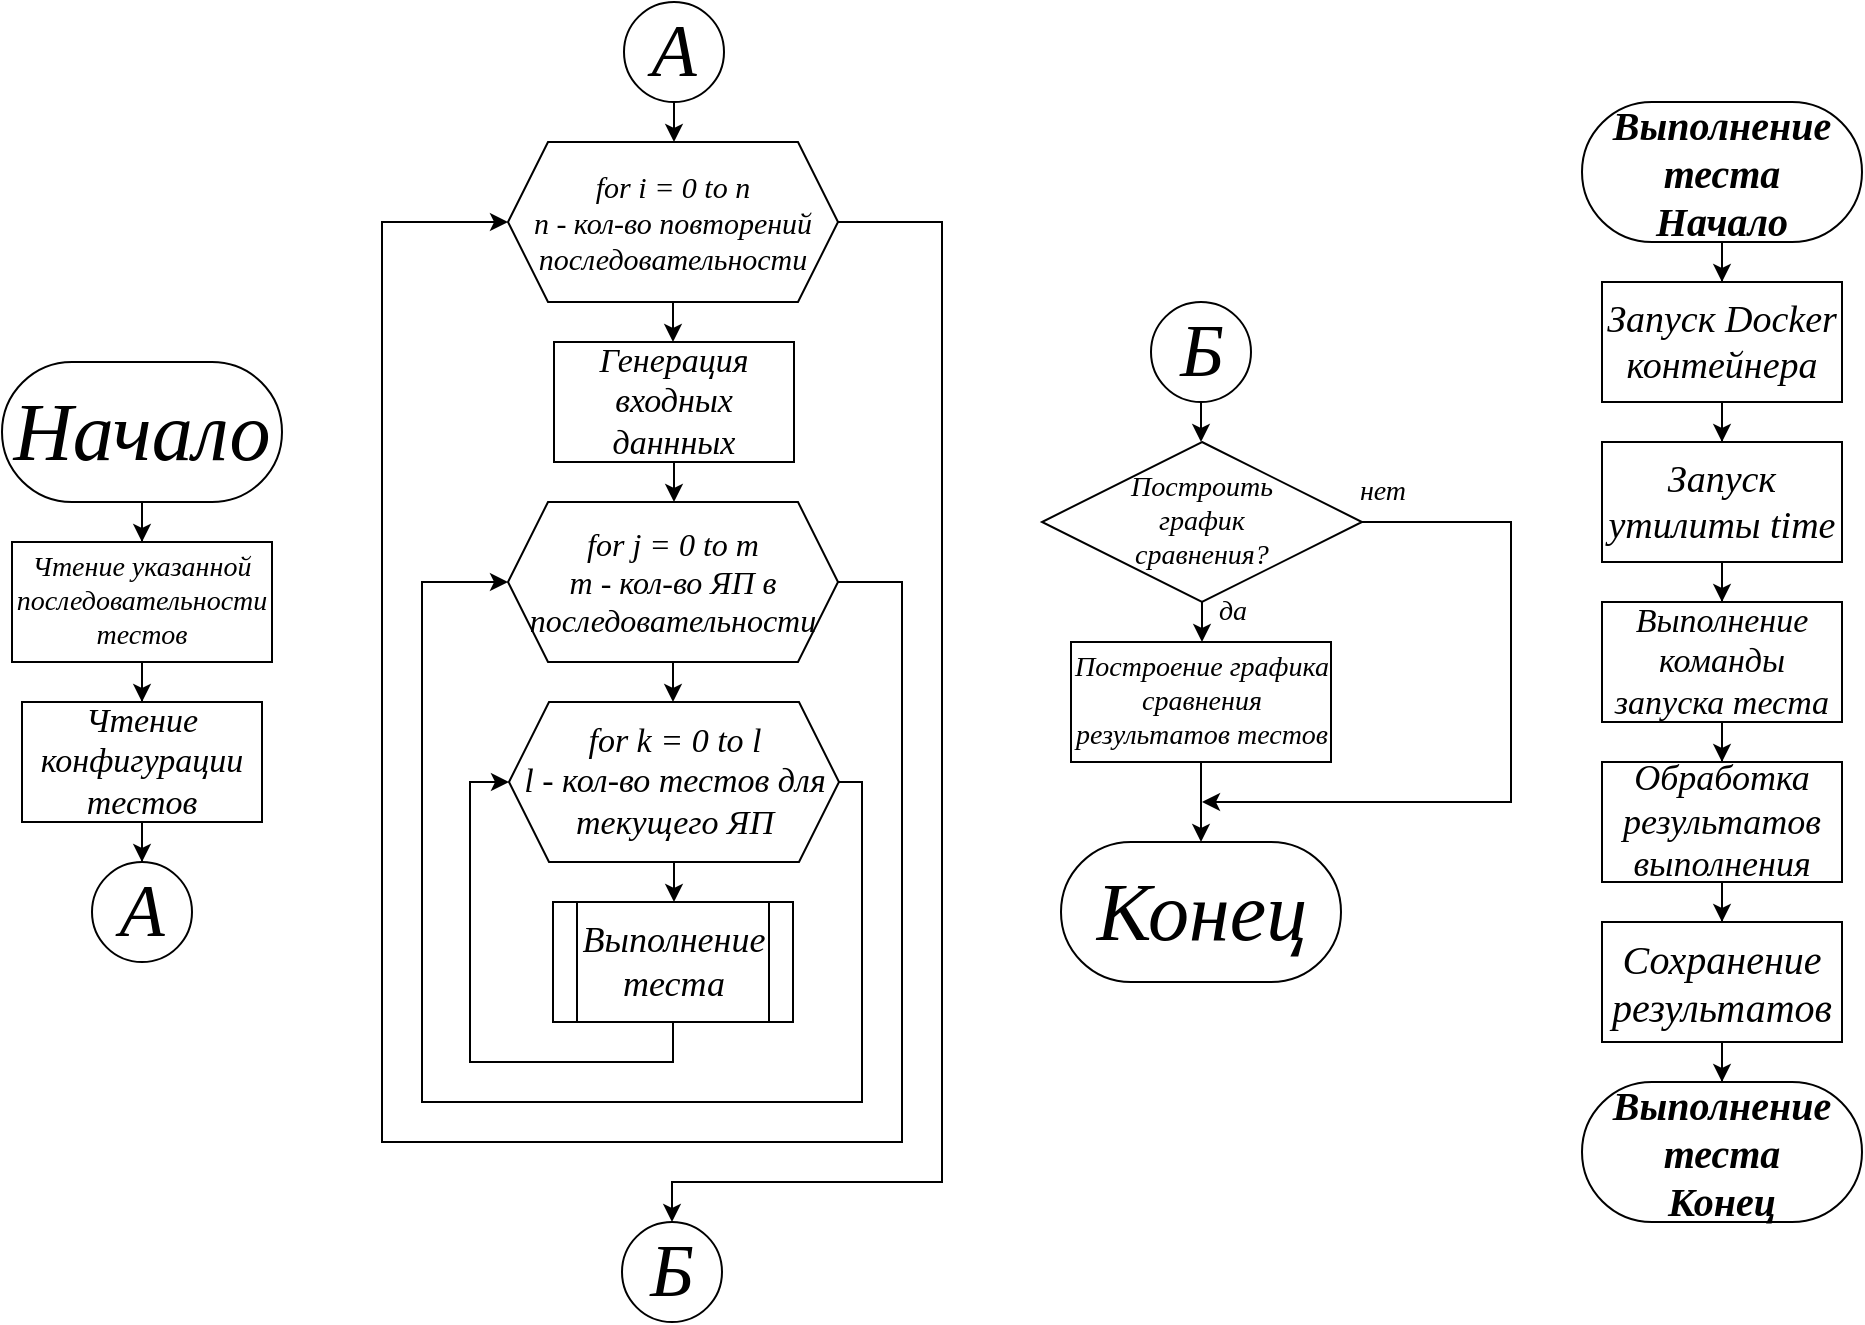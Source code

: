 <mxfile version="23.1.5" type="device">
  <diagram name="Page-1" id="krlLLVuHp6nMf8_PuCLu">
    <mxGraphModel dx="1468" dy="1023" grid="1" gridSize="10" guides="1" tooltips="1" connect="1" arrows="1" fold="1" page="1" pageScale="1" pageWidth="850" pageHeight="1100" math="0" shadow="0">
      <root>
        <mxCell id="0" />
        <mxCell id="1" parent="0" />
        <mxCell id="X0nSEtPHlRPj0N4h6ZsS-1" style="edgeStyle=orthogonalEdgeStyle;rounded=0;orthogonalLoop=1;jettySize=auto;html=1;entryX=0.5;entryY=0;entryDx=0;entryDy=0;" edge="1" parent="1" source="wE5hzmVtrxH4fMtxzaI--2" target="wE5hzmVtrxH4fMtxzaI--3">
          <mxGeometry relative="1" as="geometry" />
        </mxCell>
        <mxCell id="wE5hzmVtrxH4fMtxzaI--2" value="Начало" style="rounded=1;whiteSpace=wrap;html=1;arcSize=50;fontFamily=GOST Type B;fontStyle=2;fontSize=41;" parent="1" vertex="1">
          <mxGeometry x="80" y="320" width="140" height="70" as="geometry" />
        </mxCell>
        <mxCell id="wE5hzmVtrxH4fMtxzaI--12" style="edgeStyle=orthogonalEdgeStyle;rounded=0;orthogonalLoop=1;jettySize=auto;html=1;fontFamily=GOST Type B;fontStyle=2" parent="1" source="wE5hzmVtrxH4fMtxzaI--3" target="wE5hzmVtrxH4fMtxzaI--4" edge="1">
          <mxGeometry relative="1" as="geometry" />
        </mxCell>
        <mxCell id="wE5hzmVtrxH4fMtxzaI--3" value="Чтение указанной последовательности тестов" style="rounded=0;whiteSpace=wrap;html=1;fontFamily=GOST Type B;fontStyle=2;fontSize=14;" parent="1" vertex="1">
          <mxGeometry x="85" y="410" width="130" height="60" as="geometry" />
        </mxCell>
        <mxCell id="X0nSEtPHlRPj0N4h6ZsS-14" style="edgeStyle=orthogonalEdgeStyle;rounded=0;orthogonalLoop=1;jettySize=auto;html=1;entryX=0.5;entryY=0;entryDx=0;entryDy=0;" edge="1" parent="1" source="wE5hzmVtrxH4fMtxzaI--4" target="X0nSEtPHlRPj0N4h6ZsS-12">
          <mxGeometry relative="1" as="geometry" />
        </mxCell>
        <mxCell id="wE5hzmVtrxH4fMtxzaI--4" value="Чтение конфигурации тестов" style="rounded=0;whiteSpace=wrap;html=1;fontFamily=GOST Type B;fontStyle=2;fontSize=17;" parent="1" vertex="1">
          <mxGeometry x="90" y="490" width="120" height="60" as="geometry" />
        </mxCell>
        <mxCell id="wE5hzmVtrxH4fMtxzaI--42" style="edgeStyle=orthogonalEdgeStyle;rounded=0;orthogonalLoop=1;jettySize=auto;html=1;fontFamily=GOST Type B;fontStyle=2;entryX=0.5;entryY=0;entryDx=0;entryDy=0;" parent="1" source="wE5hzmVtrxH4fMtxzaI--5" target="wE5hzmVtrxH4fMtxzaI--51" edge="1">
          <mxGeometry relative="1" as="geometry">
            <mxPoint x="410" y="750" as="targetPoint" />
            <Array as="points">
              <mxPoint x="550" y="250" />
              <mxPoint x="550" y="730" />
              <mxPoint x="415" y="730" />
            </Array>
          </mxGeometry>
        </mxCell>
        <mxCell id="X0nSEtPHlRPj0N4h6ZsS-3" style="edgeStyle=orthogonalEdgeStyle;rounded=0;orthogonalLoop=1;jettySize=auto;html=1;" edge="1" parent="1" source="wE5hzmVtrxH4fMtxzaI--5" target="X0nSEtPHlRPj0N4h6ZsS-2">
          <mxGeometry relative="1" as="geometry" />
        </mxCell>
        <mxCell id="wE5hzmVtrxH4fMtxzaI--5" value="for i = 0 to n&lt;br style=&quot;font-size: 15px;&quot;&gt;n - кол-во повторений последовательности" style="shape=hexagon;perimeter=hexagonPerimeter2;whiteSpace=wrap;html=1;fixedSize=1;fontFamily=GOST Type B;fontStyle=2;fontSize=15;" parent="1" vertex="1">
          <mxGeometry x="333" y="210" width="165" height="80" as="geometry" />
        </mxCell>
        <mxCell id="wE5hzmVtrxH4fMtxzaI--20" style="edgeStyle=orthogonalEdgeStyle;rounded=0;orthogonalLoop=1;jettySize=auto;html=1;entryX=0;entryY=0.5;entryDx=0;entryDy=0;fontFamily=GOST Type B;fontStyle=2" parent="1" source="wE5hzmVtrxH4fMtxzaI--6" target="wE5hzmVtrxH4fMtxzaI--5" edge="1">
          <mxGeometry relative="1" as="geometry">
            <Array as="points">
              <mxPoint x="530" y="430" />
              <mxPoint x="530" y="710" />
              <mxPoint x="270" y="710" />
              <mxPoint x="270" y="250" />
            </Array>
          </mxGeometry>
        </mxCell>
        <mxCell id="X0nSEtPHlRPj0N4h6ZsS-11" style="edgeStyle=orthogonalEdgeStyle;rounded=0;orthogonalLoop=1;jettySize=auto;html=1;entryX=0.5;entryY=0;entryDx=0;entryDy=0;" edge="1" parent="1" source="wE5hzmVtrxH4fMtxzaI--6" target="wE5hzmVtrxH4fMtxzaI--7">
          <mxGeometry relative="1" as="geometry" />
        </mxCell>
        <mxCell id="wE5hzmVtrxH4fMtxzaI--6" value="for j = 0 to m&lt;br style=&quot;font-size: 16px;&quot;&gt;m - кол-во ЯП в последовательности" style="shape=hexagon;perimeter=hexagonPerimeter2;whiteSpace=wrap;html=1;fixedSize=1;fontFamily=GOST Type B;fontStyle=2;fontSize=16;" parent="1" vertex="1">
          <mxGeometry x="333" y="390" width="165" height="80" as="geometry" />
        </mxCell>
        <mxCell id="wE5hzmVtrxH4fMtxzaI--19" style="edgeStyle=orthogonalEdgeStyle;rounded=0;orthogonalLoop=1;jettySize=auto;html=1;entryX=0;entryY=0.5;entryDx=0;entryDy=0;fontFamily=GOST Type B;fontStyle=2" parent="1" source="wE5hzmVtrxH4fMtxzaI--7" target="wE5hzmVtrxH4fMtxzaI--6" edge="1">
          <mxGeometry relative="1" as="geometry">
            <Array as="points">
              <mxPoint x="510" y="530" />
              <mxPoint x="510" y="690" />
              <mxPoint x="290" y="690" />
              <mxPoint x="290" y="430" />
            </Array>
          </mxGeometry>
        </mxCell>
        <mxCell id="X0nSEtPHlRPj0N4h6ZsS-5" style="edgeStyle=orthogonalEdgeStyle;rounded=0;orthogonalLoop=1;jettySize=auto;html=1;entryX=0.5;entryY=0;entryDx=0;entryDy=0;" edge="1" parent="1" source="wE5hzmVtrxH4fMtxzaI--7" target="wE5hzmVtrxH4fMtxzaI--10">
          <mxGeometry relative="1" as="geometry" />
        </mxCell>
        <mxCell id="wE5hzmVtrxH4fMtxzaI--7" value="for k = 0 to l&lt;br style=&quot;font-size: 17px;&quot;&gt;l - кол-во тестов для текущего ЯП" style="shape=hexagon;perimeter=hexagonPerimeter2;whiteSpace=wrap;html=1;fixedSize=1;fontFamily=GOST Type B;fontStyle=2;fontSize=17;" parent="1" vertex="1">
          <mxGeometry x="333.5" y="490" width="165" height="80" as="geometry" />
        </mxCell>
        <mxCell id="wE5hzmVtrxH4fMtxzaI--17" style="edgeStyle=orthogonalEdgeStyle;rounded=0;orthogonalLoop=1;jettySize=auto;html=1;entryX=0;entryY=0.5;entryDx=0;entryDy=0;fontFamily=GOST Type B;fontStyle=2" parent="1" source="wE5hzmVtrxH4fMtxzaI--10" target="wE5hzmVtrxH4fMtxzaI--7" edge="1">
          <mxGeometry relative="1" as="geometry">
            <Array as="points">
              <mxPoint x="416" y="670" />
              <mxPoint x="314" y="670" />
              <mxPoint x="314" y="530" />
            </Array>
          </mxGeometry>
        </mxCell>
        <mxCell id="wE5hzmVtrxH4fMtxzaI--10" value="Выполнение теста" style="shape=process;whiteSpace=wrap;html=1;backgroundOutline=1;fontFamily=GOST Type B;fontStyle=2;fontSize=18;" parent="1" vertex="1">
          <mxGeometry x="355.5" y="590" width="120" height="60" as="geometry" />
        </mxCell>
        <mxCell id="X0nSEtPHlRPj0N4h6ZsS-7" style="edgeStyle=orthogonalEdgeStyle;rounded=0;orthogonalLoop=1;jettySize=auto;html=1;entryX=0.5;entryY=0;entryDx=0;entryDy=0;" edge="1" parent="1" source="wE5hzmVtrxH4fMtxzaI--21" target="wE5hzmVtrxH4fMtxzaI--23">
          <mxGeometry relative="1" as="geometry" />
        </mxCell>
        <mxCell id="wE5hzmVtrxH4fMtxzaI--21" value="Выполнение &lt;br style=&quot;font-size: 20px;&quot;&gt;теста&lt;br style=&quot;font-size: 20px;&quot;&gt;Начало" style="rounded=1;whiteSpace=wrap;html=1;arcSize=50;fontFamily=GOST Type B;fontStyle=3;fontSize=20;" parent="1" vertex="1">
          <mxGeometry x="870" y="190" width="140" height="70" as="geometry" />
        </mxCell>
        <mxCell id="X0nSEtPHlRPj0N4h6ZsS-6" style="edgeStyle=orthogonalEdgeStyle;rounded=0;orthogonalLoop=1;jettySize=auto;html=1;entryX=0.5;entryY=0;entryDx=0;entryDy=0;" edge="1" parent="1" source="wE5hzmVtrxH4fMtxzaI--22" target="wE5hzmVtrxH4fMtxzaI--31">
          <mxGeometry relative="1" as="geometry" />
        </mxCell>
        <mxCell id="wE5hzmVtrxH4fMtxzaI--22" value="Выполнение команды запуска теста" style="rounded=0;whiteSpace=wrap;html=1;fontFamily=GOST Type B;fontStyle=2;fontSize=17;" parent="1" vertex="1">
          <mxGeometry x="880" y="440" width="120" height="60" as="geometry" />
        </mxCell>
        <mxCell id="X0nSEtPHlRPj0N4h6ZsS-8" style="edgeStyle=orthogonalEdgeStyle;rounded=0;orthogonalLoop=1;jettySize=auto;html=1;" edge="1" parent="1" source="wE5hzmVtrxH4fMtxzaI--23" target="wE5hzmVtrxH4fMtxzaI--30">
          <mxGeometry relative="1" as="geometry" />
        </mxCell>
        <mxCell id="wE5hzmVtrxH4fMtxzaI--23" value="&lt;font style=&quot;font-size: 19px;&quot;&gt;Запуск Docker контейнера&lt;/font&gt;" style="rounded=0;whiteSpace=wrap;html=1;fontFamily=GOST Type B;fontStyle=2;fontSize=19;" parent="1" vertex="1">
          <mxGeometry x="880" y="280" width="120" height="60" as="geometry" />
        </mxCell>
        <mxCell id="X0nSEtPHlRPj0N4h6ZsS-9" style="edgeStyle=orthogonalEdgeStyle;rounded=0;orthogonalLoop=1;jettySize=auto;html=1;" edge="1" parent="1" source="wE5hzmVtrxH4fMtxzaI--30" target="wE5hzmVtrxH4fMtxzaI--22">
          <mxGeometry relative="1" as="geometry" />
        </mxCell>
        <mxCell id="wE5hzmVtrxH4fMtxzaI--30" value="Запуск утилиты time" style="rounded=0;whiteSpace=wrap;html=1;fontFamily=GOST Type B;fontStyle=2;fontSize=19;" parent="1" vertex="1">
          <mxGeometry x="880" y="360" width="120" height="60" as="geometry" />
        </mxCell>
        <mxCell id="wE5hzmVtrxH4fMtxzaI--37" style="edgeStyle=orthogonalEdgeStyle;rounded=0;orthogonalLoop=1;jettySize=auto;html=1;entryX=0.5;entryY=0;entryDx=0;entryDy=0;fontFamily=GOST Type B;fontStyle=2" parent="1" source="wE5hzmVtrxH4fMtxzaI--31" target="wE5hzmVtrxH4fMtxzaI--32" edge="1">
          <mxGeometry relative="1" as="geometry" />
        </mxCell>
        <mxCell id="wE5hzmVtrxH4fMtxzaI--31" value="Обработка результатов выполнения" style="rounded=0;whiteSpace=wrap;html=1;fontFamily=GOST Type B;fontStyle=2;fontSize=18;" parent="1" vertex="1">
          <mxGeometry x="880" y="520" width="120" height="60" as="geometry" />
        </mxCell>
        <mxCell id="wE5hzmVtrxH4fMtxzaI--39" style="edgeStyle=orthogonalEdgeStyle;rounded=0;orthogonalLoop=1;jettySize=auto;html=1;fontFamily=GOST Type B;fontStyle=2" parent="1" source="wE5hzmVtrxH4fMtxzaI--32" target="wE5hzmVtrxH4fMtxzaI--33" edge="1">
          <mxGeometry relative="1" as="geometry" />
        </mxCell>
        <mxCell id="wE5hzmVtrxH4fMtxzaI--32" value="Сохранение результатов" style="rounded=0;whiteSpace=wrap;html=1;fontFamily=GOST Type B;fontStyle=2;fontSize=20;" parent="1" vertex="1">
          <mxGeometry x="880" y="600" width="120" height="60" as="geometry" />
        </mxCell>
        <mxCell id="wE5hzmVtrxH4fMtxzaI--33" value="Выполнение&lt;br style=&quot;font-size: 20px;&quot;&gt;теста&lt;br style=&quot;font-size: 20px;&quot;&gt;Конец" style="rounded=1;whiteSpace=wrap;html=1;arcSize=50;fontFamily=GOST Type B;fontStyle=3;fontSize=20;" parent="1" vertex="1">
          <mxGeometry x="870" y="680" width="140" height="70" as="geometry" />
        </mxCell>
        <mxCell id="wE5hzmVtrxH4fMtxzaI--44" style="edgeStyle=orthogonalEdgeStyle;rounded=0;orthogonalLoop=1;jettySize=auto;html=1;entryX=0.5;entryY=0;entryDx=0;entryDy=0;fontFamily=GOST Type B;fontStyle=2" parent="1" source="wE5hzmVtrxH4fMtxzaI--41" target="wE5hzmVtrxH4fMtxzaI--43" edge="1">
          <mxGeometry relative="1" as="geometry" />
        </mxCell>
        <mxCell id="wE5hzmVtrxH4fMtxzaI--48" style="edgeStyle=orthogonalEdgeStyle;rounded=0;orthogonalLoop=1;jettySize=auto;html=1;fontFamily=GOST Type B;fontStyle=2" parent="1" source="wE5hzmVtrxH4fMtxzaI--41" edge="1">
          <mxGeometry relative="1" as="geometry">
            <mxPoint x="680" y="540" as="targetPoint" />
            <Array as="points">
              <mxPoint x="834.5" y="400" />
              <mxPoint x="834.5" y="540" />
            </Array>
          </mxGeometry>
        </mxCell>
        <mxCell id="wE5hzmVtrxH4fMtxzaI--41" value="Построить &lt;br style=&quot;font-size: 14px;&quot;&gt;график&lt;br style=&quot;font-size: 14px;&quot;&gt;сравнения?" style="rhombus;whiteSpace=wrap;html=1;fontFamily=GOST Type B;fontStyle=2;fontSize=14;" parent="1" vertex="1">
          <mxGeometry x="600" y="360" width="160" height="80" as="geometry" />
        </mxCell>
        <mxCell id="wE5hzmVtrxH4fMtxzaI--46" style="edgeStyle=orthogonalEdgeStyle;rounded=0;orthogonalLoop=1;jettySize=auto;html=1;entryX=0.5;entryY=0;entryDx=0;entryDy=0;fontFamily=GOST Type B;fontStyle=2" parent="1" source="wE5hzmVtrxH4fMtxzaI--43" target="wE5hzmVtrxH4fMtxzaI--45" edge="1">
          <mxGeometry relative="1" as="geometry" />
        </mxCell>
        <mxCell id="wE5hzmVtrxH4fMtxzaI--43" value="Построение графика сравнения результатов тестов" style="rounded=0;whiteSpace=wrap;html=1;fontFamily=GOST Type B;fontStyle=2;fontSize=14;" parent="1" vertex="1">
          <mxGeometry x="614.5" y="460" width="130" height="60" as="geometry" />
        </mxCell>
        <mxCell id="wE5hzmVtrxH4fMtxzaI--45" value="Конец" style="rounded=1;whiteSpace=wrap;html=1;arcSize=50;fontFamily=GOST Type B;fontStyle=2;fontSize=41;" parent="1" vertex="1">
          <mxGeometry x="609.5" y="560" width="140" height="70" as="geometry" />
        </mxCell>
        <mxCell id="wE5hzmVtrxH4fMtxzaI--49" value="нет&lt;br style=&quot;font-size: 14px;&quot;&gt;" style="text;html=1;align=center;verticalAlign=middle;resizable=0;points=[];autosize=1;strokeColor=none;fillColor=none;fontFamily=GOST Type B;fontStyle=2;fontSize=14;" parent="1" vertex="1">
          <mxGeometry x="744.5" y="370" width="50" height="30" as="geometry" />
        </mxCell>
        <mxCell id="wE5hzmVtrxH4fMtxzaI--50" value="да" style="text;html=1;align=center;verticalAlign=middle;resizable=0;points=[];autosize=1;strokeColor=none;fillColor=none;fontFamily=GOST Type B;fontStyle=2;fontSize=14;" parent="1" vertex="1">
          <mxGeometry x="674.5" y="430" width="40" height="30" as="geometry" />
        </mxCell>
        <mxCell id="wE5hzmVtrxH4fMtxzaI--51" value="&lt;font face=&quot;GOST Type B&quot; style=&quot;font-size: 37px;&quot;&gt;&lt;i style=&quot;font-size: 37px;&quot;&gt;Б&lt;/i&gt;&lt;/font&gt;" style="ellipse;whiteSpace=wrap;html=1;aspect=fixed;fontSize=37;" parent="1" vertex="1">
          <mxGeometry x="390" y="750" width="50" height="50" as="geometry" />
        </mxCell>
        <mxCell id="wE5hzmVtrxH4fMtxzaI--54" style="edgeStyle=orthogonalEdgeStyle;rounded=0;orthogonalLoop=1;jettySize=auto;html=1;entryX=0.5;entryY=0;entryDx=0;entryDy=0;" parent="1" source="wE5hzmVtrxH4fMtxzaI--53" target="wE5hzmVtrxH4fMtxzaI--41" edge="1">
          <mxGeometry relative="1" as="geometry" />
        </mxCell>
        <mxCell id="wE5hzmVtrxH4fMtxzaI--53" value="&lt;font face=&quot;GOST Type B&quot; style=&quot;font-size: 37px;&quot;&gt;&lt;i style=&quot;font-size: 37px;&quot;&gt;Б&lt;/i&gt;&lt;/font&gt;" style="ellipse;whiteSpace=wrap;html=1;aspect=fixed;fontSize=37;" parent="1" vertex="1">
          <mxGeometry x="654.5" y="290" width="50" height="50" as="geometry" />
        </mxCell>
        <mxCell id="X0nSEtPHlRPj0N4h6ZsS-10" style="edgeStyle=orthogonalEdgeStyle;rounded=0;orthogonalLoop=1;jettySize=auto;html=1;entryX=0.5;entryY=0;entryDx=0;entryDy=0;" edge="1" parent="1" source="X0nSEtPHlRPj0N4h6ZsS-2" target="wE5hzmVtrxH4fMtxzaI--6">
          <mxGeometry relative="1" as="geometry" />
        </mxCell>
        <mxCell id="X0nSEtPHlRPj0N4h6ZsS-2" value="&lt;font style=&quot;font-size: 17px;&quot;&gt;Генерация входных даннных&lt;/font&gt;" style="rounded=0;whiteSpace=wrap;html=1;fontFamily=GOST Type B;fontStyle=2;fontSize=17;" vertex="1" parent="1">
          <mxGeometry x="356" y="310" width="120" height="60" as="geometry" />
        </mxCell>
        <mxCell id="X0nSEtPHlRPj0N4h6ZsS-12" value="&lt;font face=&quot;GOST Type B&quot; style=&quot;font-size: 37px;&quot;&gt;&lt;i style=&quot;font-size: 37px;&quot;&gt;А&lt;/i&gt;&lt;/font&gt;" style="ellipse;whiteSpace=wrap;html=1;aspect=fixed;fontSize=37;" vertex="1" parent="1">
          <mxGeometry x="125" y="570" width="50" height="50" as="geometry" />
        </mxCell>
        <mxCell id="X0nSEtPHlRPj0N4h6ZsS-15" style="edgeStyle=orthogonalEdgeStyle;rounded=0;orthogonalLoop=1;jettySize=auto;html=1;entryX=0.5;entryY=0;entryDx=0;entryDy=0;" edge="1" parent="1" source="X0nSEtPHlRPj0N4h6ZsS-13" target="wE5hzmVtrxH4fMtxzaI--5">
          <mxGeometry relative="1" as="geometry" />
        </mxCell>
        <mxCell id="X0nSEtPHlRPj0N4h6ZsS-13" value="&lt;font face=&quot;GOST Type B&quot; style=&quot;font-size: 37px;&quot;&gt;&lt;i style=&quot;font-size: 37px;&quot;&gt;А&lt;/i&gt;&lt;/font&gt;" style="ellipse;whiteSpace=wrap;html=1;aspect=fixed;fontSize=37;" vertex="1" parent="1">
          <mxGeometry x="391" y="140" width="50" height="50" as="geometry" />
        </mxCell>
      </root>
    </mxGraphModel>
  </diagram>
</mxfile>
